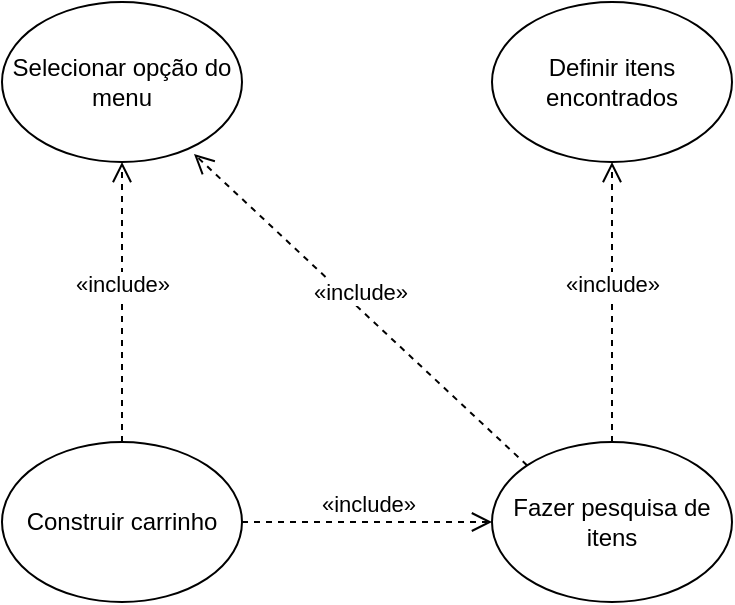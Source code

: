 <mxfile version="14.5.10" type="device"><diagram id="eH_QgMQP0GMm9NxJTdeO" name="Page-1"><mxGraphModel dx="834" dy="459" grid="1" gridSize="10" guides="1" tooltips="1" connect="1" arrows="1" fold="1" page="1" pageScale="1" pageWidth="850" pageHeight="1100" math="0" shadow="0"><root><mxCell id="0"/><mxCell id="1" parent="0"/><mxCell id="82lejSqHAem7Z_S0i4gF-1" value="Definir itens encontrados" style="ellipse;whiteSpace=wrap;html=1;" vertex="1" parent="1"><mxGeometry x="550" y="120" width="120" height="80" as="geometry"/></mxCell><mxCell id="82lejSqHAem7Z_S0i4gF-2" value="Selecionar opção do menu" style="ellipse;whiteSpace=wrap;html=1;" vertex="1" parent="1"><mxGeometry x="305" y="120" width="120" height="80" as="geometry"/></mxCell><mxCell id="82lejSqHAem7Z_S0i4gF-3" value="&lt;div&gt;Construir carrinho&lt;/div&gt;" style="ellipse;whiteSpace=wrap;html=1;" vertex="1" parent="1"><mxGeometry x="305" y="340" width="120" height="80" as="geometry"/></mxCell><mxCell id="82lejSqHAem7Z_S0i4gF-4" value="Fazer pesquisa de itens" style="ellipse;whiteSpace=wrap;html=1;" vertex="1" parent="1"><mxGeometry x="550" y="340" width="120" height="80" as="geometry"/></mxCell><mxCell id="82lejSqHAem7Z_S0i4gF-5" value="«include» " style="html=1;verticalAlign=bottom;endArrow=open;dashed=1;endSize=8;exitX=0.5;exitY=0;exitDx=0;exitDy=0;entryX=0.5;entryY=1;entryDx=0;entryDy=0;" edge="1" parent="1" source="82lejSqHAem7Z_S0i4gF-3" target="82lejSqHAem7Z_S0i4gF-2"><mxGeometry relative="1" as="geometry"><mxPoint x="450" y="250" as="sourcePoint"/><mxPoint x="370" y="250" as="targetPoint"/></mxGeometry></mxCell><mxCell id="82lejSqHAem7Z_S0i4gF-6" value="«include» " style="html=1;verticalAlign=bottom;endArrow=open;dashed=1;endSize=8;exitX=1;exitY=0.5;exitDx=0;exitDy=0;entryX=0;entryY=0.5;entryDx=0;entryDy=0;" edge="1" parent="1" source="82lejSqHAem7Z_S0i4gF-3" target="82lejSqHAem7Z_S0i4gF-4"><mxGeometry relative="1" as="geometry"><mxPoint x="650" y="410" as="sourcePoint"/><mxPoint x="745" y="240" as="targetPoint"/></mxGeometry></mxCell><mxCell id="82lejSqHAem7Z_S0i4gF-7" value="«include» " style="html=1;verticalAlign=bottom;endArrow=open;dashed=1;endSize=8;exitX=0.5;exitY=0;exitDx=0;exitDy=0;entryX=0.5;entryY=1;entryDx=0;entryDy=0;" edge="1" parent="1" source="82lejSqHAem7Z_S0i4gF-4" target="82lejSqHAem7Z_S0i4gF-1"><mxGeometry relative="1" as="geometry"><mxPoint x="660" y="420" as="sourcePoint"/><mxPoint x="755" y="250" as="targetPoint"/></mxGeometry></mxCell><mxCell id="82lejSqHAem7Z_S0i4gF-8" value="«include» " style="html=1;verticalAlign=bottom;endArrow=open;dashed=1;endSize=8;exitX=0;exitY=0;exitDx=0;exitDy=0;entryX=0.8;entryY=0.95;entryDx=0;entryDy=0;entryPerimeter=0;" edge="1" parent="1" source="82lejSqHAem7Z_S0i4gF-4" target="82lejSqHAem7Z_S0i4gF-2"><mxGeometry relative="1" as="geometry"><mxPoint x="670" y="430" as="sourcePoint"/><mxPoint x="765" y="260" as="targetPoint"/></mxGeometry></mxCell></root></mxGraphModel></diagram></mxfile>